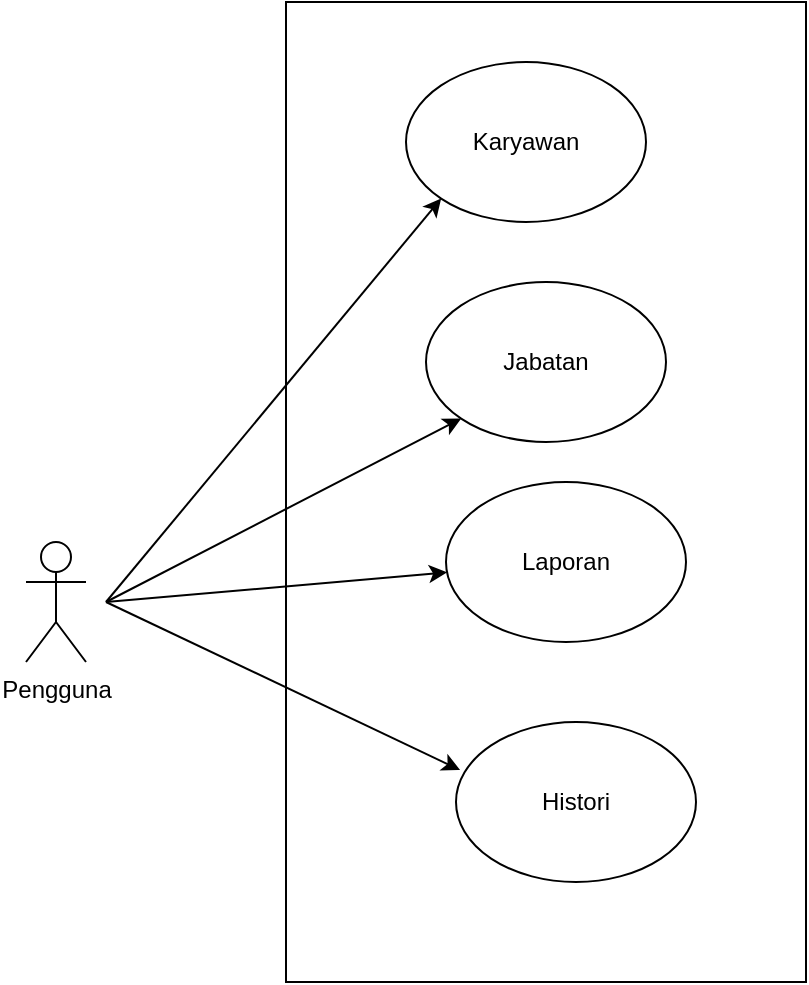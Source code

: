 <mxfile version="22.0.8" type="device">
  <diagram name="Page-1" id="yX4ZURpTyk2SnhDNOino">
    <mxGraphModel dx="880" dy="478" grid="1" gridSize="10" guides="1" tooltips="1" connect="1" arrows="1" fold="1" page="1" pageScale="1" pageWidth="850" pageHeight="1100" math="0" shadow="0">
      <root>
        <mxCell id="0" />
        <mxCell id="1" parent="0" />
        <mxCell id="5BFi2uws1zeB8NDbcNoD-1" value="Pengguna" style="shape=umlActor;verticalLabelPosition=bottom;verticalAlign=top;html=1;outlineConnect=0;" vertex="1" parent="1">
          <mxGeometry x="150" y="460" width="30" height="60" as="geometry" />
        </mxCell>
        <mxCell id="5BFi2uws1zeB8NDbcNoD-3" value="" style="rounded=0;whiteSpace=wrap;html=1;" vertex="1" parent="1">
          <mxGeometry x="280" y="190" width="260" height="490" as="geometry" />
        </mxCell>
        <mxCell id="5BFi2uws1zeB8NDbcNoD-4" value="Karyawan" style="ellipse;whiteSpace=wrap;html=1;" vertex="1" parent="1">
          <mxGeometry x="340" y="220" width="120" height="80" as="geometry" />
        </mxCell>
        <mxCell id="5BFi2uws1zeB8NDbcNoD-5" value="Jabatan" style="ellipse;whiteSpace=wrap;html=1;" vertex="1" parent="1">
          <mxGeometry x="350" y="330" width="120" height="80" as="geometry" />
        </mxCell>
        <mxCell id="5BFi2uws1zeB8NDbcNoD-6" value="Laporan" style="ellipse;whiteSpace=wrap;html=1;" vertex="1" parent="1">
          <mxGeometry x="360" y="430" width="120" height="80" as="geometry" />
        </mxCell>
        <mxCell id="5BFi2uws1zeB8NDbcNoD-7" value="Histori" style="ellipse;whiteSpace=wrap;html=1;" vertex="1" parent="1">
          <mxGeometry x="365" y="550" width="120" height="80" as="geometry" />
        </mxCell>
        <mxCell id="5BFi2uws1zeB8NDbcNoD-8" value="" style="endArrow=classic;html=1;rounded=0;entryX=0;entryY=1;entryDx=0;entryDy=0;" edge="1" parent="1" target="5BFi2uws1zeB8NDbcNoD-4">
          <mxGeometry width="50" height="50" relative="1" as="geometry">
            <mxPoint x="190" y="490" as="sourcePoint" />
            <mxPoint x="450" y="390" as="targetPoint" />
          </mxGeometry>
        </mxCell>
        <mxCell id="5BFi2uws1zeB8NDbcNoD-9" value="" style="endArrow=classic;html=1;rounded=0;entryX=0;entryY=1;entryDx=0;entryDy=0;" edge="1" parent="1" target="5BFi2uws1zeB8NDbcNoD-5">
          <mxGeometry width="50" height="50" relative="1" as="geometry">
            <mxPoint x="190" y="490" as="sourcePoint" />
            <mxPoint x="450" y="390" as="targetPoint" />
          </mxGeometry>
        </mxCell>
        <mxCell id="5BFi2uws1zeB8NDbcNoD-10" value="" style="endArrow=classic;html=1;rounded=0;" edge="1" parent="1" target="5BFi2uws1zeB8NDbcNoD-6">
          <mxGeometry width="50" height="50" relative="1" as="geometry">
            <mxPoint x="190" y="490" as="sourcePoint" />
            <mxPoint x="450" y="390" as="targetPoint" />
          </mxGeometry>
        </mxCell>
        <mxCell id="5BFi2uws1zeB8NDbcNoD-11" value="" style="endArrow=classic;html=1;rounded=0;entryX=0.017;entryY=0.3;entryDx=0;entryDy=0;entryPerimeter=0;" edge="1" parent="1" target="5BFi2uws1zeB8NDbcNoD-7">
          <mxGeometry width="50" height="50" relative="1" as="geometry">
            <mxPoint x="190" y="490" as="sourcePoint" />
            <mxPoint x="450" y="390" as="targetPoint" />
          </mxGeometry>
        </mxCell>
      </root>
    </mxGraphModel>
  </diagram>
</mxfile>
